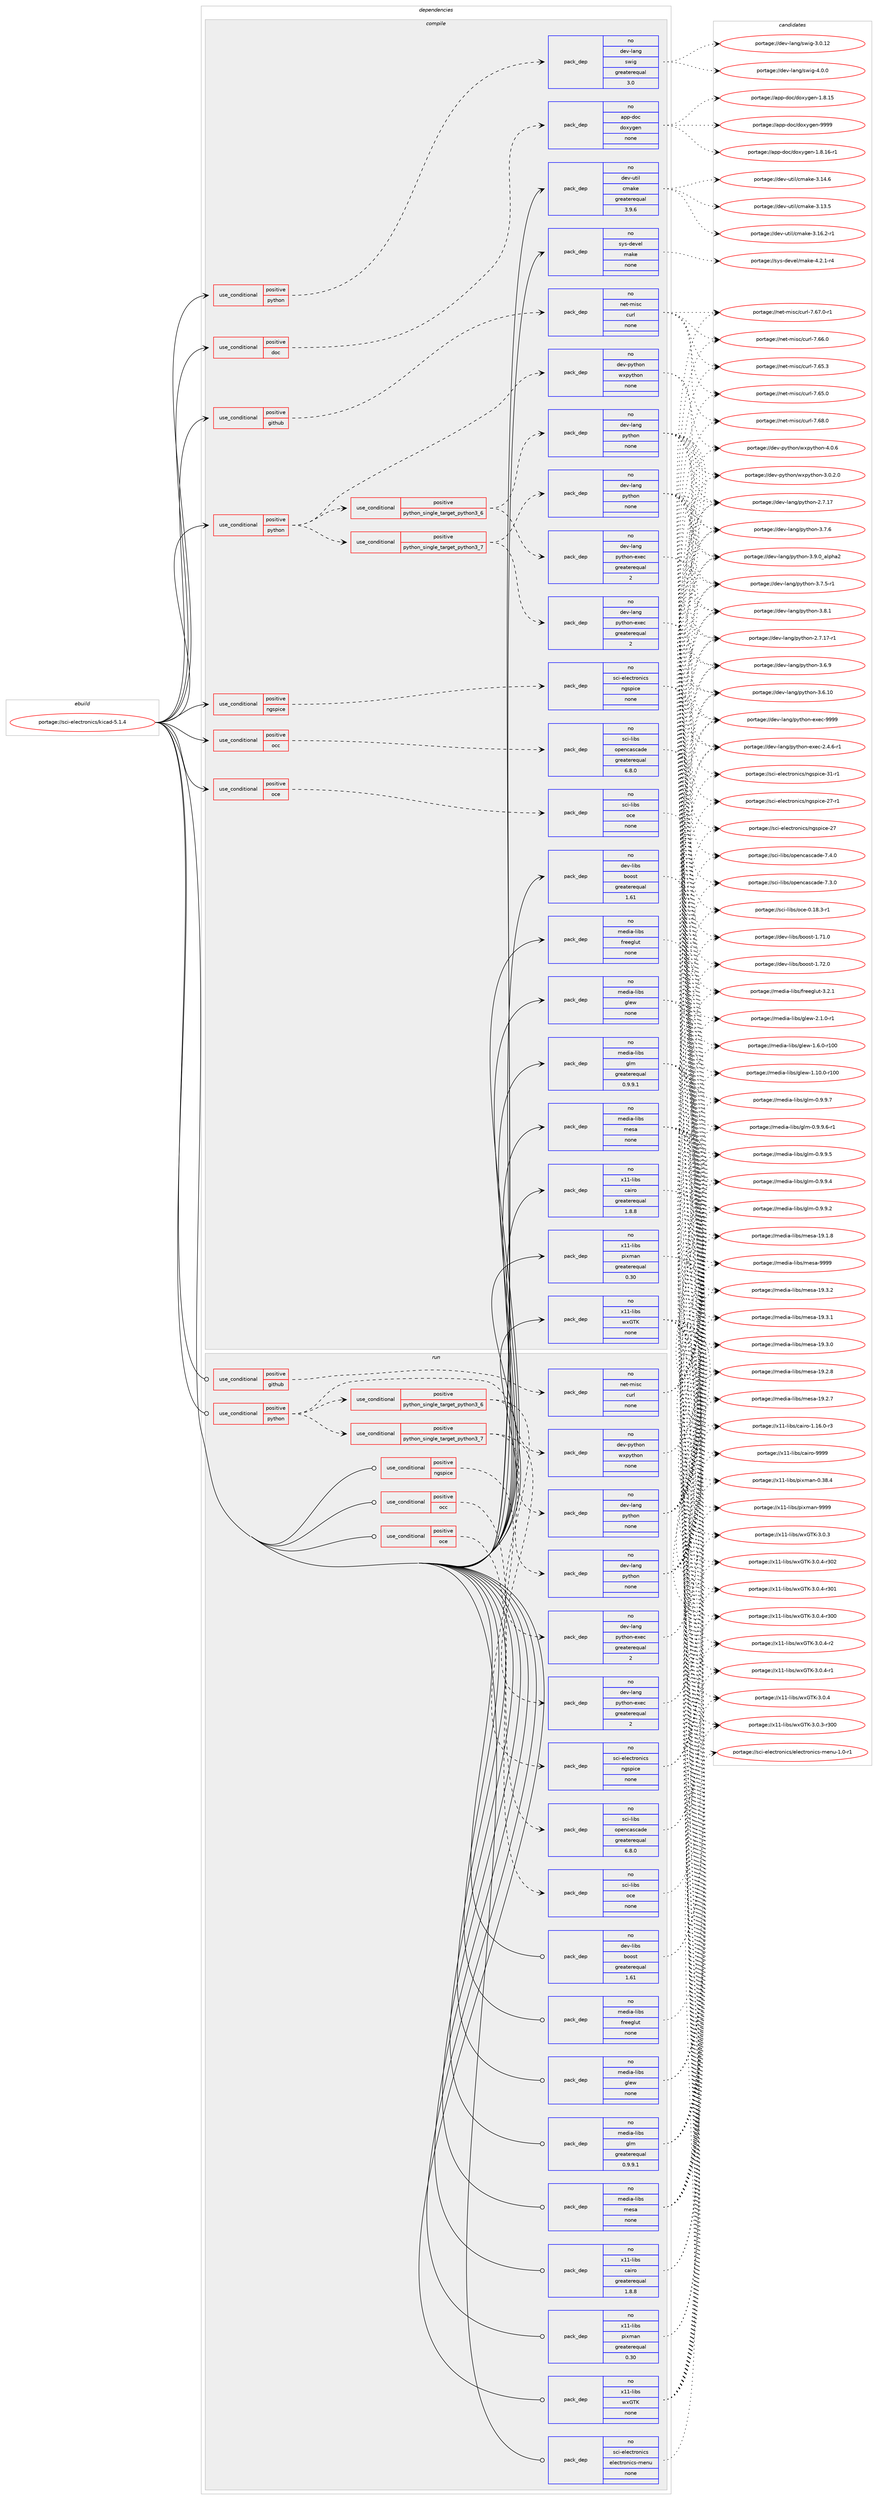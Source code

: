 digraph prolog {

# *************
# Graph options
# *************

newrank=true;
concentrate=true;
compound=true;
graph [rankdir=LR,fontname=Helvetica,fontsize=10,ranksep=1.5];#, ranksep=2.5, nodesep=0.2];
edge  [arrowhead=vee];
node  [fontname=Helvetica,fontsize=10];

# **********
# The ebuild
# **********

subgraph cluster_leftcol {
color=gray;
rank=same;
label=<<i>ebuild</i>>;
id [label="portage://sci-electronics/kicad-5.1.4", color=red, width=4, href="../sci-electronics/kicad-5.1.4.svg"];
}

# ****************
# The dependencies
# ****************

subgraph cluster_midcol {
color=gray;
label=<<i>dependencies</i>>;
subgraph cluster_compile {
fillcolor="#eeeeee";
style=filled;
label=<<i>compile</i>>;
subgraph cond20615 {
dependency106425 [label=<<TABLE BORDER="0" CELLBORDER="1" CELLSPACING="0" CELLPADDING="4"><TR><TD ROWSPAN="3" CELLPADDING="10">use_conditional</TD></TR><TR><TD>positive</TD></TR><TR><TD>doc</TD></TR></TABLE>>, shape=none, color=red];
subgraph pack84005 {
dependency106426 [label=<<TABLE BORDER="0" CELLBORDER="1" CELLSPACING="0" CELLPADDING="4" WIDTH="220"><TR><TD ROWSPAN="6" CELLPADDING="30">pack_dep</TD></TR><TR><TD WIDTH="110">no</TD></TR><TR><TD>app-doc</TD></TR><TR><TD>doxygen</TD></TR><TR><TD>none</TD></TR><TR><TD></TD></TR></TABLE>>, shape=none, color=blue];
}
dependency106425:e -> dependency106426:w [weight=20,style="dashed",arrowhead="vee"];
}
id:e -> dependency106425:w [weight=20,style="solid",arrowhead="vee"];
subgraph cond20616 {
dependency106427 [label=<<TABLE BORDER="0" CELLBORDER="1" CELLSPACING="0" CELLPADDING="4"><TR><TD ROWSPAN="3" CELLPADDING="10">use_conditional</TD></TR><TR><TD>positive</TD></TR><TR><TD>github</TD></TR></TABLE>>, shape=none, color=red];
subgraph pack84006 {
dependency106428 [label=<<TABLE BORDER="0" CELLBORDER="1" CELLSPACING="0" CELLPADDING="4" WIDTH="220"><TR><TD ROWSPAN="6" CELLPADDING="30">pack_dep</TD></TR><TR><TD WIDTH="110">no</TD></TR><TR><TD>net-misc</TD></TR><TR><TD>curl</TD></TR><TR><TD>none</TD></TR><TR><TD></TD></TR></TABLE>>, shape=none, color=blue];
}
dependency106427:e -> dependency106428:w [weight=20,style="dashed",arrowhead="vee"];
}
id:e -> dependency106427:w [weight=20,style="solid",arrowhead="vee"];
subgraph cond20617 {
dependency106429 [label=<<TABLE BORDER="0" CELLBORDER="1" CELLSPACING="0" CELLPADDING="4"><TR><TD ROWSPAN="3" CELLPADDING="10">use_conditional</TD></TR><TR><TD>positive</TD></TR><TR><TD>ngspice</TD></TR></TABLE>>, shape=none, color=red];
subgraph pack84007 {
dependency106430 [label=<<TABLE BORDER="0" CELLBORDER="1" CELLSPACING="0" CELLPADDING="4" WIDTH="220"><TR><TD ROWSPAN="6" CELLPADDING="30">pack_dep</TD></TR><TR><TD WIDTH="110">no</TD></TR><TR><TD>sci-electronics</TD></TR><TR><TD>ngspice</TD></TR><TR><TD>none</TD></TR><TR><TD></TD></TR></TABLE>>, shape=none, color=blue];
}
dependency106429:e -> dependency106430:w [weight=20,style="dashed",arrowhead="vee"];
}
id:e -> dependency106429:w [weight=20,style="solid",arrowhead="vee"];
subgraph cond20618 {
dependency106431 [label=<<TABLE BORDER="0" CELLBORDER="1" CELLSPACING="0" CELLPADDING="4"><TR><TD ROWSPAN="3" CELLPADDING="10">use_conditional</TD></TR><TR><TD>positive</TD></TR><TR><TD>occ</TD></TR></TABLE>>, shape=none, color=red];
subgraph pack84008 {
dependency106432 [label=<<TABLE BORDER="0" CELLBORDER="1" CELLSPACING="0" CELLPADDING="4" WIDTH="220"><TR><TD ROWSPAN="6" CELLPADDING="30">pack_dep</TD></TR><TR><TD WIDTH="110">no</TD></TR><TR><TD>sci-libs</TD></TR><TR><TD>opencascade</TD></TR><TR><TD>greaterequal</TD></TR><TR><TD>6.8.0</TD></TR></TABLE>>, shape=none, color=blue];
}
dependency106431:e -> dependency106432:w [weight=20,style="dashed",arrowhead="vee"];
}
id:e -> dependency106431:w [weight=20,style="solid",arrowhead="vee"];
subgraph cond20619 {
dependency106433 [label=<<TABLE BORDER="0" CELLBORDER="1" CELLSPACING="0" CELLPADDING="4"><TR><TD ROWSPAN="3" CELLPADDING="10">use_conditional</TD></TR><TR><TD>positive</TD></TR><TR><TD>oce</TD></TR></TABLE>>, shape=none, color=red];
subgraph pack84009 {
dependency106434 [label=<<TABLE BORDER="0" CELLBORDER="1" CELLSPACING="0" CELLPADDING="4" WIDTH="220"><TR><TD ROWSPAN="6" CELLPADDING="30">pack_dep</TD></TR><TR><TD WIDTH="110">no</TD></TR><TR><TD>sci-libs</TD></TR><TR><TD>oce</TD></TR><TR><TD>none</TD></TR><TR><TD></TD></TR></TABLE>>, shape=none, color=blue];
}
dependency106433:e -> dependency106434:w [weight=20,style="dashed",arrowhead="vee"];
}
id:e -> dependency106433:w [weight=20,style="solid",arrowhead="vee"];
subgraph cond20620 {
dependency106435 [label=<<TABLE BORDER="0" CELLBORDER="1" CELLSPACING="0" CELLPADDING="4"><TR><TD ROWSPAN="3" CELLPADDING="10">use_conditional</TD></TR><TR><TD>positive</TD></TR><TR><TD>python</TD></TR></TABLE>>, shape=none, color=red];
subgraph pack84010 {
dependency106436 [label=<<TABLE BORDER="0" CELLBORDER="1" CELLSPACING="0" CELLPADDING="4" WIDTH="220"><TR><TD ROWSPAN="6" CELLPADDING="30">pack_dep</TD></TR><TR><TD WIDTH="110">no</TD></TR><TR><TD>dev-lang</TD></TR><TR><TD>swig</TD></TR><TR><TD>greaterequal</TD></TR><TR><TD>3.0</TD></TR></TABLE>>, shape=none, color=blue];
}
dependency106435:e -> dependency106436:w [weight=20,style="dashed",arrowhead="vee"];
}
id:e -> dependency106435:w [weight=20,style="solid",arrowhead="vee"];
subgraph cond20621 {
dependency106437 [label=<<TABLE BORDER="0" CELLBORDER="1" CELLSPACING="0" CELLPADDING="4"><TR><TD ROWSPAN="3" CELLPADDING="10">use_conditional</TD></TR><TR><TD>positive</TD></TR><TR><TD>python</TD></TR></TABLE>>, shape=none, color=red];
subgraph pack84011 {
dependency106438 [label=<<TABLE BORDER="0" CELLBORDER="1" CELLSPACING="0" CELLPADDING="4" WIDTH="220"><TR><TD ROWSPAN="6" CELLPADDING="30">pack_dep</TD></TR><TR><TD WIDTH="110">no</TD></TR><TR><TD>dev-python</TD></TR><TR><TD>wxpython</TD></TR><TR><TD>none</TD></TR><TR><TD></TD></TR></TABLE>>, shape=none, color=blue];
}
dependency106437:e -> dependency106438:w [weight=20,style="dashed",arrowhead="vee"];
subgraph cond20622 {
dependency106439 [label=<<TABLE BORDER="0" CELLBORDER="1" CELLSPACING="0" CELLPADDING="4"><TR><TD ROWSPAN="3" CELLPADDING="10">use_conditional</TD></TR><TR><TD>positive</TD></TR><TR><TD>python_single_target_python3_6</TD></TR></TABLE>>, shape=none, color=red];
subgraph pack84012 {
dependency106440 [label=<<TABLE BORDER="0" CELLBORDER="1" CELLSPACING="0" CELLPADDING="4" WIDTH="220"><TR><TD ROWSPAN="6" CELLPADDING="30">pack_dep</TD></TR><TR><TD WIDTH="110">no</TD></TR><TR><TD>dev-lang</TD></TR><TR><TD>python</TD></TR><TR><TD>none</TD></TR><TR><TD></TD></TR></TABLE>>, shape=none, color=blue];
}
dependency106439:e -> dependency106440:w [weight=20,style="dashed",arrowhead="vee"];
subgraph pack84013 {
dependency106441 [label=<<TABLE BORDER="0" CELLBORDER="1" CELLSPACING="0" CELLPADDING="4" WIDTH="220"><TR><TD ROWSPAN="6" CELLPADDING="30">pack_dep</TD></TR><TR><TD WIDTH="110">no</TD></TR><TR><TD>dev-lang</TD></TR><TR><TD>python-exec</TD></TR><TR><TD>greaterequal</TD></TR><TR><TD>2</TD></TR></TABLE>>, shape=none, color=blue];
}
dependency106439:e -> dependency106441:w [weight=20,style="dashed",arrowhead="vee"];
}
dependency106437:e -> dependency106439:w [weight=20,style="dashed",arrowhead="vee"];
subgraph cond20623 {
dependency106442 [label=<<TABLE BORDER="0" CELLBORDER="1" CELLSPACING="0" CELLPADDING="4"><TR><TD ROWSPAN="3" CELLPADDING="10">use_conditional</TD></TR><TR><TD>positive</TD></TR><TR><TD>python_single_target_python3_7</TD></TR></TABLE>>, shape=none, color=red];
subgraph pack84014 {
dependency106443 [label=<<TABLE BORDER="0" CELLBORDER="1" CELLSPACING="0" CELLPADDING="4" WIDTH="220"><TR><TD ROWSPAN="6" CELLPADDING="30">pack_dep</TD></TR><TR><TD WIDTH="110">no</TD></TR><TR><TD>dev-lang</TD></TR><TR><TD>python</TD></TR><TR><TD>none</TD></TR><TR><TD></TD></TR></TABLE>>, shape=none, color=blue];
}
dependency106442:e -> dependency106443:w [weight=20,style="dashed",arrowhead="vee"];
subgraph pack84015 {
dependency106444 [label=<<TABLE BORDER="0" CELLBORDER="1" CELLSPACING="0" CELLPADDING="4" WIDTH="220"><TR><TD ROWSPAN="6" CELLPADDING="30">pack_dep</TD></TR><TR><TD WIDTH="110">no</TD></TR><TR><TD>dev-lang</TD></TR><TR><TD>python-exec</TD></TR><TR><TD>greaterequal</TD></TR><TR><TD>2</TD></TR></TABLE>>, shape=none, color=blue];
}
dependency106442:e -> dependency106444:w [weight=20,style="dashed",arrowhead="vee"];
}
dependency106437:e -> dependency106442:w [weight=20,style="dashed",arrowhead="vee"];
}
id:e -> dependency106437:w [weight=20,style="solid",arrowhead="vee"];
subgraph pack84016 {
dependency106445 [label=<<TABLE BORDER="0" CELLBORDER="1" CELLSPACING="0" CELLPADDING="4" WIDTH="220"><TR><TD ROWSPAN="6" CELLPADDING="30">pack_dep</TD></TR><TR><TD WIDTH="110">no</TD></TR><TR><TD>dev-libs</TD></TR><TR><TD>boost</TD></TR><TR><TD>greaterequal</TD></TR><TR><TD>1.61</TD></TR></TABLE>>, shape=none, color=blue];
}
id:e -> dependency106445:w [weight=20,style="solid",arrowhead="vee"];
subgraph pack84017 {
dependency106446 [label=<<TABLE BORDER="0" CELLBORDER="1" CELLSPACING="0" CELLPADDING="4" WIDTH="220"><TR><TD ROWSPAN="6" CELLPADDING="30">pack_dep</TD></TR><TR><TD WIDTH="110">no</TD></TR><TR><TD>dev-util</TD></TR><TR><TD>cmake</TD></TR><TR><TD>greaterequal</TD></TR><TR><TD>3.9.6</TD></TR></TABLE>>, shape=none, color=blue];
}
id:e -> dependency106446:w [weight=20,style="solid",arrowhead="vee"];
subgraph pack84018 {
dependency106447 [label=<<TABLE BORDER="0" CELLBORDER="1" CELLSPACING="0" CELLPADDING="4" WIDTH="220"><TR><TD ROWSPAN="6" CELLPADDING="30">pack_dep</TD></TR><TR><TD WIDTH="110">no</TD></TR><TR><TD>media-libs</TD></TR><TR><TD>freeglut</TD></TR><TR><TD>none</TD></TR><TR><TD></TD></TR></TABLE>>, shape=none, color=blue];
}
id:e -> dependency106447:w [weight=20,style="solid",arrowhead="vee"];
subgraph pack84019 {
dependency106448 [label=<<TABLE BORDER="0" CELLBORDER="1" CELLSPACING="0" CELLPADDING="4" WIDTH="220"><TR><TD ROWSPAN="6" CELLPADDING="30">pack_dep</TD></TR><TR><TD WIDTH="110">no</TD></TR><TR><TD>media-libs</TD></TR><TR><TD>glew</TD></TR><TR><TD>none</TD></TR><TR><TD></TD></TR></TABLE>>, shape=none, color=blue];
}
id:e -> dependency106448:w [weight=20,style="solid",arrowhead="vee"];
subgraph pack84020 {
dependency106449 [label=<<TABLE BORDER="0" CELLBORDER="1" CELLSPACING="0" CELLPADDING="4" WIDTH="220"><TR><TD ROWSPAN="6" CELLPADDING="30">pack_dep</TD></TR><TR><TD WIDTH="110">no</TD></TR><TR><TD>media-libs</TD></TR><TR><TD>glm</TD></TR><TR><TD>greaterequal</TD></TR><TR><TD>0.9.9.1</TD></TR></TABLE>>, shape=none, color=blue];
}
id:e -> dependency106449:w [weight=20,style="solid",arrowhead="vee"];
subgraph pack84021 {
dependency106450 [label=<<TABLE BORDER="0" CELLBORDER="1" CELLSPACING="0" CELLPADDING="4" WIDTH="220"><TR><TD ROWSPAN="6" CELLPADDING="30">pack_dep</TD></TR><TR><TD WIDTH="110">no</TD></TR><TR><TD>media-libs</TD></TR><TR><TD>mesa</TD></TR><TR><TD>none</TD></TR><TR><TD></TD></TR></TABLE>>, shape=none, color=blue];
}
id:e -> dependency106450:w [weight=20,style="solid",arrowhead="vee"];
subgraph pack84022 {
dependency106451 [label=<<TABLE BORDER="0" CELLBORDER="1" CELLSPACING="0" CELLPADDING="4" WIDTH="220"><TR><TD ROWSPAN="6" CELLPADDING="30">pack_dep</TD></TR><TR><TD WIDTH="110">no</TD></TR><TR><TD>sys-devel</TD></TR><TR><TD>make</TD></TR><TR><TD>none</TD></TR><TR><TD></TD></TR></TABLE>>, shape=none, color=blue];
}
id:e -> dependency106451:w [weight=20,style="solid",arrowhead="vee"];
subgraph pack84023 {
dependency106452 [label=<<TABLE BORDER="0" CELLBORDER="1" CELLSPACING="0" CELLPADDING="4" WIDTH="220"><TR><TD ROWSPAN="6" CELLPADDING="30">pack_dep</TD></TR><TR><TD WIDTH="110">no</TD></TR><TR><TD>x11-libs</TD></TR><TR><TD>cairo</TD></TR><TR><TD>greaterequal</TD></TR><TR><TD>1.8.8</TD></TR></TABLE>>, shape=none, color=blue];
}
id:e -> dependency106452:w [weight=20,style="solid",arrowhead="vee"];
subgraph pack84024 {
dependency106453 [label=<<TABLE BORDER="0" CELLBORDER="1" CELLSPACING="0" CELLPADDING="4" WIDTH="220"><TR><TD ROWSPAN="6" CELLPADDING="30">pack_dep</TD></TR><TR><TD WIDTH="110">no</TD></TR><TR><TD>x11-libs</TD></TR><TR><TD>pixman</TD></TR><TR><TD>greaterequal</TD></TR><TR><TD>0.30</TD></TR></TABLE>>, shape=none, color=blue];
}
id:e -> dependency106453:w [weight=20,style="solid",arrowhead="vee"];
subgraph pack84025 {
dependency106454 [label=<<TABLE BORDER="0" CELLBORDER="1" CELLSPACING="0" CELLPADDING="4" WIDTH="220"><TR><TD ROWSPAN="6" CELLPADDING="30">pack_dep</TD></TR><TR><TD WIDTH="110">no</TD></TR><TR><TD>x11-libs</TD></TR><TR><TD>wxGTK</TD></TR><TR><TD>none</TD></TR><TR><TD></TD></TR></TABLE>>, shape=none, color=blue];
}
id:e -> dependency106454:w [weight=20,style="solid",arrowhead="vee"];
}
subgraph cluster_compileandrun {
fillcolor="#eeeeee";
style=filled;
label=<<i>compile and run</i>>;
}
subgraph cluster_run {
fillcolor="#eeeeee";
style=filled;
label=<<i>run</i>>;
subgraph cond20624 {
dependency106455 [label=<<TABLE BORDER="0" CELLBORDER="1" CELLSPACING="0" CELLPADDING="4"><TR><TD ROWSPAN="3" CELLPADDING="10">use_conditional</TD></TR><TR><TD>positive</TD></TR><TR><TD>github</TD></TR></TABLE>>, shape=none, color=red];
subgraph pack84026 {
dependency106456 [label=<<TABLE BORDER="0" CELLBORDER="1" CELLSPACING="0" CELLPADDING="4" WIDTH="220"><TR><TD ROWSPAN="6" CELLPADDING="30">pack_dep</TD></TR><TR><TD WIDTH="110">no</TD></TR><TR><TD>net-misc</TD></TR><TR><TD>curl</TD></TR><TR><TD>none</TD></TR><TR><TD></TD></TR></TABLE>>, shape=none, color=blue];
}
dependency106455:e -> dependency106456:w [weight=20,style="dashed",arrowhead="vee"];
}
id:e -> dependency106455:w [weight=20,style="solid",arrowhead="odot"];
subgraph cond20625 {
dependency106457 [label=<<TABLE BORDER="0" CELLBORDER="1" CELLSPACING="0" CELLPADDING="4"><TR><TD ROWSPAN="3" CELLPADDING="10">use_conditional</TD></TR><TR><TD>positive</TD></TR><TR><TD>ngspice</TD></TR></TABLE>>, shape=none, color=red];
subgraph pack84027 {
dependency106458 [label=<<TABLE BORDER="0" CELLBORDER="1" CELLSPACING="0" CELLPADDING="4" WIDTH="220"><TR><TD ROWSPAN="6" CELLPADDING="30">pack_dep</TD></TR><TR><TD WIDTH="110">no</TD></TR><TR><TD>sci-electronics</TD></TR><TR><TD>ngspice</TD></TR><TR><TD>none</TD></TR><TR><TD></TD></TR></TABLE>>, shape=none, color=blue];
}
dependency106457:e -> dependency106458:w [weight=20,style="dashed",arrowhead="vee"];
}
id:e -> dependency106457:w [weight=20,style="solid",arrowhead="odot"];
subgraph cond20626 {
dependency106459 [label=<<TABLE BORDER="0" CELLBORDER="1" CELLSPACING="0" CELLPADDING="4"><TR><TD ROWSPAN="3" CELLPADDING="10">use_conditional</TD></TR><TR><TD>positive</TD></TR><TR><TD>occ</TD></TR></TABLE>>, shape=none, color=red];
subgraph pack84028 {
dependency106460 [label=<<TABLE BORDER="0" CELLBORDER="1" CELLSPACING="0" CELLPADDING="4" WIDTH="220"><TR><TD ROWSPAN="6" CELLPADDING="30">pack_dep</TD></TR><TR><TD WIDTH="110">no</TD></TR><TR><TD>sci-libs</TD></TR><TR><TD>opencascade</TD></TR><TR><TD>greaterequal</TD></TR><TR><TD>6.8.0</TD></TR></TABLE>>, shape=none, color=blue];
}
dependency106459:e -> dependency106460:w [weight=20,style="dashed",arrowhead="vee"];
}
id:e -> dependency106459:w [weight=20,style="solid",arrowhead="odot"];
subgraph cond20627 {
dependency106461 [label=<<TABLE BORDER="0" CELLBORDER="1" CELLSPACING="0" CELLPADDING="4"><TR><TD ROWSPAN="3" CELLPADDING="10">use_conditional</TD></TR><TR><TD>positive</TD></TR><TR><TD>oce</TD></TR></TABLE>>, shape=none, color=red];
subgraph pack84029 {
dependency106462 [label=<<TABLE BORDER="0" CELLBORDER="1" CELLSPACING="0" CELLPADDING="4" WIDTH="220"><TR><TD ROWSPAN="6" CELLPADDING="30">pack_dep</TD></TR><TR><TD WIDTH="110">no</TD></TR><TR><TD>sci-libs</TD></TR><TR><TD>oce</TD></TR><TR><TD>none</TD></TR><TR><TD></TD></TR></TABLE>>, shape=none, color=blue];
}
dependency106461:e -> dependency106462:w [weight=20,style="dashed",arrowhead="vee"];
}
id:e -> dependency106461:w [weight=20,style="solid",arrowhead="odot"];
subgraph cond20628 {
dependency106463 [label=<<TABLE BORDER="0" CELLBORDER="1" CELLSPACING="0" CELLPADDING="4"><TR><TD ROWSPAN="3" CELLPADDING="10">use_conditional</TD></TR><TR><TD>positive</TD></TR><TR><TD>python</TD></TR></TABLE>>, shape=none, color=red];
subgraph pack84030 {
dependency106464 [label=<<TABLE BORDER="0" CELLBORDER="1" CELLSPACING="0" CELLPADDING="4" WIDTH="220"><TR><TD ROWSPAN="6" CELLPADDING="30">pack_dep</TD></TR><TR><TD WIDTH="110">no</TD></TR><TR><TD>dev-python</TD></TR><TR><TD>wxpython</TD></TR><TR><TD>none</TD></TR><TR><TD></TD></TR></TABLE>>, shape=none, color=blue];
}
dependency106463:e -> dependency106464:w [weight=20,style="dashed",arrowhead="vee"];
subgraph cond20629 {
dependency106465 [label=<<TABLE BORDER="0" CELLBORDER="1" CELLSPACING="0" CELLPADDING="4"><TR><TD ROWSPAN="3" CELLPADDING="10">use_conditional</TD></TR><TR><TD>positive</TD></TR><TR><TD>python_single_target_python3_6</TD></TR></TABLE>>, shape=none, color=red];
subgraph pack84031 {
dependency106466 [label=<<TABLE BORDER="0" CELLBORDER="1" CELLSPACING="0" CELLPADDING="4" WIDTH="220"><TR><TD ROWSPAN="6" CELLPADDING="30">pack_dep</TD></TR><TR><TD WIDTH="110">no</TD></TR><TR><TD>dev-lang</TD></TR><TR><TD>python</TD></TR><TR><TD>none</TD></TR><TR><TD></TD></TR></TABLE>>, shape=none, color=blue];
}
dependency106465:e -> dependency106466:w [weight=20,style="dashed",arrowhead="vee"];
subgraph pack84032 {
dependency106467 [label=<<TABLE BORDER="0" CELLBORDER="1" CELLSPACING="0" CELLPADDING="4" WIDTH="220"><TR><TD ROWSPAN="6" CELLPADDING="30">pack_dep</TD></TR><TR><TD WIDTH="110">no</TD></TR><TR><TD>dev-lang</TD></TR><TR><TD>python-exec</TD></TR><TR><TD>greaterequal</TD></TR><TR><TD>2</TD></TR></TABLE>>, shape=none, color=blue];
}
dependency106465:e -> dependency106467:w [weight=20,style="dashed",arrowhead="vee"];
}
dependency106463:e -> dependency106465:w [weight=20,style="dashed",arrowhead="vee"];
subgraph cond20630 {
dependency106468 [label=<<TABLE BORDER="0" CELLBORDER="1" CELLSPACING="0" CELLPADDING="4"><TR><TD ROWSPAN="3" CELLPADDING="10">use_conditional</TD></TR><TR><TD>positive</TD></TR><TR><TD>python_single_target_python3_7</TD></TR></TABLE>>, shape=none, color=red];
subgraph pack84033 {
dependency106469 [label=<<TABLE BORDER="0" CELLBORDER="1" CELLSPACING="0" CELLPADDING="4" WIDTH="220"><TR><TD ROWSPAN="6" CELLPADDING="30">pack_dep</TD></TR><TR><TD WIDTH="110">no</TD></TR><TR><TD>dev-lang</TD></TR><TR><TD>python</TD></TR><TR><TD>none</TD></TR><TR><TD></TD></TR></TABLE>>, shape=none, color=blue];
}
dependency106468:e -> dependency106469:w [weight=20,style="dashed",arrowhead="vee"];
subgraph pack84034 {
dependency106470 [label=<<TABLE BORDER="0" CELLBORDER="1" CELLSPACING="0" CELLPADDING="4" WIDTH="220"><TR><TD ROWSPAN="6" CELLPADDING="30">pack_dep</TD></TR><TR><TD WIDTH="110">no</TD></TR><TR><TD>dev-lang</TD></TR><TR><TD>python-exec</TD></TR><TR><TD>greaterequal</TD></TR><TR><TD>2</TD></TR></TABLE>>, shape=none, color=blue];
}
dependency106468:e -> dependency106470:w [weight=20,style="dashed",arrowhead="vee"];
}
dependency106463:e -> dependency106468:w [weight=20,style="dashed",arrowhead="vee"];
}
id:e -> dependency106463:w [weight=20,style="solid",arrowhead="odot"];
subgraph pack84035 {
dependency106471 [label=<<TABLE BORDER="0" CELLBORDER="1" CELLSPACING="0" CELLPADDING="4" WIDTH="220"><TR><TD ROWSPAN="6" CELLPADDING="30">pack_dep</TD></TR><TR><TD WIDTH="110">no</TD></TR><TR><TD>dev-libs</TD></TR><TR><TD>boost</TD></TR><TR><TD>greaterequal</TD></TR><TR><TD>1.61</TD></TR></TABLE>>, shape=none, color=blue];
}
id:e -> dependency106471:w [weight=20,style="solid",arrowhead="odot"];
subgraph pack84036 {
dependency106472 [label=<<TABLE BORDER="0" CELLBORDER="1" CELLSPACING="0" CELLPADDING="4" WIDTH="220"><TR><TD ROWSPAN="6" CELLPADDING="30">pack_dep</TD></TR><TR><TD WIDTH="110">no</TD></TR><TR><TD>media-libs</TD></TR><TR><TD>freeglut</TD></TR><TR><TD>none</TD></TR><TR><TD></TD></TR></TABLE>>, shape=none, color=blue];
}
id:e -> dependency106472:w [weight=20,style="solid",arrowhead="odot"];
subgraph pack84037 {
dependency106473 [label=<<TABLE BORDER="0" CELLBORDER="1" CELLSPACING="0" CELLPADDING="4" WIDTH="220"><TR><TD ROWSPAN="6" CELLPADDING="30">pack_dep</TD></TR><TR><TD WIDTH="110">no</TD></TR><TR><TD>media-libs</TD></TR><TR><TD>glew</TD></TR><TR><TD>none</TD></TR><TR><TD></TD></TR></TABLE>>, shape=none, color=blue];
}
id:e -> dependency106473:w [weight=20,style="solid",arrowhead="odot"];
subgraph pack84038 {
dependency106474 [label=<<TABLE BORDER="0" CELLBORDER="1" CELLSPACING="0" CELLPADDING="4" WIDTH="220"><TR><TD ROWSPAN="6" CELLPADDING="30">pack_dep</TD></TR><TR><TD WIDTH="110">no</TD></TR><TR><TD>media-libs</TD></TR><TR><TD>glm</TD></TR><TR><TD>greaterequal</TD></TR><TR><TD>0.9.9.1</TD></TR></TABLE>>, shape=none, color=blue];
}
id:e -> dependency106474:w [weight=20,style="solid",arrowhead="odot"];
subgraph pack84039 {
dependency106475 [label=<<TABLE BORDER="0" CELLBORDER="1" CELLSPACING="0" CELLPADDING="4" WIDTH="220"><TR><TD ROWSPAN="6" CELLPADDING="30">pack_dep</TD></TR><TR><TD WIDTH="110">no</TD></TR><TR><TD>media-libs</TD></TR><TR><TD>mesa</TD></TR><TR><TD>none</TD></TR><TR><TD></TD></TR></TABLE>>, shape=none, color=blue];
}
id:e -> dependency106475:w [weight=20,style="solid",arrowhead="odot"];
subgraph pack84040 {
dependency106476 [label=<<TABLE BORDER="0" CELLBORDER="1" CELLSPACING="0" CELLPADDING="4" WIDTH="220"><TR><TD ROWSPAN="6" CELLPADDING="30">pack_dep</TD></TR><TR><TD WIDTH="110">no</TD></TR><TR><TD>sci-electronics</TD></TR><TR><TD>electronics-menu</TD></TR><TR><TD>none</TD></TR><TR><TD></TD></TR></TABLE>>, shape=none, color=blue];
}
id:e -> dependency106476:w [weight=20,style="solid",arrowhead="odot"];
subgraph pack84041 {
dependency106477 [label=<<TABLE BORDER="0" CELLBORDER="1" CELLSPACING="0" CELLPADDING="4" WIDTH="220"><TR><TD ROWSPAN="6" CELLPADDING="30">pack_dep</TD></TR><TR><TD WIDTH="110">no</TD></TR><TR><TD>x11-libs</TD></TR><TR><TD>cairo</TD></TR><TR><TD>greaterequal</TD></TR><TR><TD>1.8.8</TD></TR></TABLE>>, shape=none, color=blue];
}
id:e -> dependency106477:w [weight=20,style="solid",arrowhead="odot"];
subgraph pack84042 {
dependency106478 [label=<<TABLE BORDER="0" CELLBORDER="1" CELLSPACING="0" CELLPADDING="4" WIDTH="220"><TR><TD ROWSPAN="6" CELLPADDING="30">pack_dep</TD></TR><TR><TD WIDTH="110">no</TD></TR><TR><TD>x11-libs</TD></TR><TR><TD>pixman</TD></TR><TR><TD>greaterequal</TD></TR><TR><TD>0.30</TD></TR></TABLE>>, shape=none, color=blue];
}
id:e -> dependency106478:w [weight=20,style="solid",arrowhead="odot"];
subgraph pack84043 {
dependency106479 [label=<<TABLE BORDER="0" CELLBORDER="1" CELLSPACING="0" CELLPADDING="4" WIDTH="220"><TR><TD ROWSPAN="6" CELLPADDING="30">pack_dep</TD></TR><TR><TD WIDTH="110">no</TD></TR><TR><TD>x11-libs</TD></TR><TR><TD>wxGTK</TD></TR><TR><TD>none</TD></TR><TR><TD></TD></TR></TABLE>>, shape=none, color=blue];
}
id:e -> dependency106479:w [weight=20,style="solid",arrowhead="odot"];
}
}

# **************
# The candidates
# **************

subgraph cluster_choices {
rank=same;
color=gray;
label=<<i>candidates</i>>;

subgraph choice84005 {
color=black;
nodesep=1;
choice971121124510011199471001111201211031011104557575757 [label="portage://app-doc/doxygen-9999", color=red, width=4,href="../app-doc/doxygen-9999.svg"];
choice97112112451001119947100111120121103101110454946564649544511449 [label="portage://app-doc/doxygen-1.8.16-r1", color=red, width=4,href="../app-doc/doxygen-1.8.16-r1.svg"];
choice9711211245100111994710011112012110310111045494656464953 [label="portage://app-doc/doxygen-1.8.15", color=red, width=4,href="../app-doc/doxygen-1.8.15.svg"];
dependency106426:e -> choice971121124510011199471001111201211031011104557575757:w [style=dotted,weight="100"];
dependency106426:e -> choice97112112451001119947100111120121103101110454946564649544511449:w [style=dotted,weight="100"];
dependency106426:e -> choice9711211245100111994710011112012110310111045494656464953:w [style=dotted,weight="100"];
}
subgraph choice84006 {
color=black;
nodesep=1;
choice1101011164510910511599479911711410845554654564648 [label="portage://net-misc/curl-7.68.0", color=red, width=4,href="../net-misc/curl-7.68.0.svg"];
choice11010111645109105115994799117114108455546545546484511449 [label="portage://net-misc/curl-7.67.0-r1", color=red, width=4,href="../net-misc/curl-7.67.0-r1.svg"];
choice1101011164510910511599479911711410845554654544648 [label="portage://net-misc/curl-7.66.0", color=red, width=4,href="../net-misc/curl-7.66.0.svg"];
choice1101011164510910511599479911711410845554654534651 [label="portage://net-misc/curl-7.65.3", color=red, width=4,href="../net-misc/curl-7.65.3.svg"];
choice1101011164510910511599479911711410845554654534648 [label="portage://net-misc/curl-7.65.0", color=red, width=4,href="../net-misc/curl-7.65.0.svg"];
dependency106428:e -> choice1101011164510910511599479911711410845554654564648:w [style=dotted,weight="100"];
dependency106428:e -> choice11010111645109105115994799117114108455546545546484511449:w [style=dotted,weight="100"];
dependency106428:e -> choice1101011164510910511599479911711410845554654544648:w [style=dotted,weight="100"];
dependency106428:e -> choice1101011164510910511599479911711410845554654534651:w [style=dotted,weight="100"];
dependency106428:e -> choice1101011164510910511599479911711410845554654534648:w [style=dotted,weight="100"];
}
subgraph choice84007 {
color=black;
nodesep=1;
choice1159910545101108101991161141111101059911547110103115112105991014551494511449 [label="portage://sci-electronics/ngspice-31-r1", color=red, width=4,href="../sci-electronics/ngspice-31-r1.svg"];
choice1159910545101108101991161141111101059911547110103115112105991014550554511449 [label="portage://sci-electronics/ngspice-27-r1", color=red, width=4,href="../sci-electronics/ngspice-27-r1.svg"];
choice115991054510110810199116114111110105991154711010311511210599101455055 [label="portage://sci-electronics/ngspice-27", color=red, width=4,href="../sci-electronics/ngspice-27.svg"];
dependency106430:e -> choice1159910545101108101991161141111101059911547110103115112105991014551494511449:w [style=dotted,weight="100"];
dependency106430:e -> choice1159910545101108101991161141111101059911547110103115112105991014550554511449:w [style=dotted,weight="100"];
dependency106430:e -> choice115991054510110810199116114111110105991154711010311511210599101455055:w [style=dotted,weight="100"];
}
subgraph choice84008 {
color=black;
nodesep=1;
choice1159910545108105981154711111210111099971159997100101455546524648 [label="portage://sci-libs/opencascade-7.4.0", color=red, width=4,href="../sci-libs/opencascade-7.4.0.svg"];
choice1159910545108105981154711111210111099971159997100101455546514648 [label="portage://sci-libs/opencascade-7.3.0", color=red, width=4,href="../sci-libs/opencascade-7.3.0.svg"];
dependency106432:e -> choice1159910545108105981154711111210111099971159997100101455546524648:w [style=dotted,weight="100"];
dependency106432:e -> choice1159910545108105981154711111210111099971159997100101455546514648:w [style=dotted,weight="100"];
}
subgraph choice84009 {
color=black;
nodesep=1;
choice1159910545108105981154711199101454846495646514511449 [label="portage://sci-libs/oce-0.18.3-r1", color=red, width=4,href="../sci-libs/oce-0.18.3-r1.svg"];
dependency106434:e -> choice1159910545108105981154711199101454846495646514511449:w [style=dotted,weight="100"];
}
subgraph choice84010 {
color=black;
nodesep=1;
choice100101118451089711010347115119105103455246484648 [label="portage://dev-lang/swig-4.0.0", color=red, width=4,href="../dev-lang/swig-4.0.0.svg"];
choice10010111845108971101034711511910510345514648464950 [label="portage://dev-lang/swig-3.0.12", color=red, width=4,href="../dev-lang/swig-3.0.12.svg"];
dependency106436:e -> choice100101118451089711010347115119105103455246484648:w [style=dotted,weight="100"];
dependency106436:e -> choice10010111845108971101034711511910510345514648464950:w [style=dotted,weight="100"];
}
subgraph choice84011 {
color=black;
nodesep=1;
choice1001011184511212111610411111047119120112121116104111110455246484654 [label="portage://dev-python/wxpython-4.0.6", color=red, width=4,href="../dev-python/wxpython-4.0.6.svg"];
choice10010111845112121116104111110471191201121211161041111104551464846504648 [label="portage://dev-python/wxpython-3.0.2.0", color=red, width=4,href="../dev-python/wxpython-3.0.2.0.svg"];
dependency106438:e -> choice1001011184511212111610411111047119120112121116104111110455246484654:w [style=dotted,weight="100"];
dependency106438:e -> choice10010111845112121116104111110471191201121211161041111104551464846504648:w [style=dotted,weight="100"];
}
subgraph choice84012 {
color=black;
nodesep=1;
choice10010111845108971101034711212111610411111045514657464895971081121049750 [label="portage://dev-lang/python-3.9.0_alpha2", color=red, width=4,href="../dev-lang/python-3.9.0_alpha2.svg"];
choice100101118451089711010347112121116104111110455146564649 [label="portage://dev-lang/python-3.8.1", color=red, width=4,href="../dev-lang/python-3.8.1.svg"];
choice100101118451089711010347112121116104111110455146554654 [label="portage://dev-lang/python-3.7.6", color=red, width=4,href="../dev-lang/python-3.7.6.svg"];
choice1001011184510897110103471121211161041111104551465546534511449 [label="portage://dev-lang/python-3.7.5-r1", color=red, width=4,href="../dev-lang/python-3.7.5-r1.svg"];
choice100101118451089711010347112121116104111110455146544657 [label="portage://dev-lang/python-3.6.9", color=red, width=4,href="../dev-lang/python-3.6.9.svg"];
choice10010111845108971101034711212111610411111045514654464948 [label="portage://dev-lang/python-3.6.10", color=red, width=4,href="../dev-lang/python-3.6.10.svg"];
choice100101118451089711010347112121116104111110455046554649554511449 [label="portage://dev-lang/python-2.7.17-r1", color=red, width=4,href="../dev-lang/python-2.7.17-r1.svg"];
choice10010111845108971101034711212111610411111045504655464955 [label="portage://dev-lang/python-2.7.17", color=red, width=4,href="../dev-lang/python-2.7.17.svg"];
dependency106440:e -> choice10010111845108971101034711212111610411111045514657464895971081121049750:w [style=dotted,weight="100"];
dependency106440:e -> choice100101118451089711010347112121116104111110455146564649:w [style=dotted,weight="100"];
dependency106440:e -> choice100101118451089711010347112121116104111110455146554654:w [style=dotted,weight="100"];
dependency106440:e -> choice1001011184510897110103471121211161041111104551465546534511449:w [style=dotted,weight="100"];
dependency106440:e -> choice100101118451089711010347112121116104111110455146544657:w [style=dotted,weight="100"];
dependency106440:e -> choice10010111845108971101034711212111610411111045514654464948:w [style=dotted,weight="100"];
dependency106440:e -> choice100101118451089711010347112121116104111110455046554649554511449:w [style=dotted,weight="100"];
dependency106440:e -> choice10010111845108971101034711212111610411111045504655464955:w [style=dotted,weight="100"];
}
subgraph choice84013 {
color=black;
nodesep=1;
choice10010111845108971101034711212111610411111045101120101994557575757 [label="portage://dev-lang/python-exec-9999", color=red, width=4,href="../dev-lang/python-exec-9999.svg"];
choice10010111845108971101034711212111610411111045101120101994550465246544511449 [label="portage://dev-lang/python-exec-2.4.6-r1", color=red, width=4,href="../dev-lang/python-exec-2.4.6-r1.svg"];
dependency106441:e -> choice10010111845108971101034711212111610411111045101120101994557575757:w [style=dotted,weight="100"];
dependency106441:e -> choice10010111845108971101034711212111610411111045101120101994550465246544511449:w [style=dotted,weight="100"];
}
subgraph choice84014 {
color=black;
nodesep=1;
choice10010111845108971101034711212111610411111045514657464895971081121049750 [label="portage://dev-lang/python-3.9.0_alpha2", color=red, width=4,href="../dev-lang/python-3.9.0_alpha2.svg"];
choice100101118451089711010347112121116104111110455146564649 [label="portage://dev-lang/python-3.8.1", color=red, width=4,href="../dev-lang/python-3.8.1.svg"];
choice100101118451089711010347112121116104111110455146554654 [label="portage://dev-lang/python-3.7.6", color=red, width=4,href="../dev-lang/python-3.7.6.svg"];
choice1001011184510897110103471121211161041111104551465546534511449 [label="portage://dev-lang/python-3.7.5-r1", color=red, width=4,href="../dev-lang/python-3.7.5-r1.svg"];
choice100101118451089711010347112121116104111110455146544657 [label="portage://dev-lang/python-3.6.9", color=red, width=4,href="../dev-lang/python-3.6.9.svg"];
choice10010111845108971101034711212111610411111045514654464948 [label="portage://dev-lang/python-3.6.10", color=red, width=4,href="../dev-lang/python-3.6.10.svg"];
choice100101118451089711010347112121116104111110455046554649554511449 [label="portage://dev-lang/python-2.7.17-r1", color=red, width=4,href="../dev-lang/python-2.7.17-r1.svg"];
choice10010111845108971101034711212111610411111045504655464955 [label="portage://dev-lang/python-2.7.17", color=red, width=4,href="../dev-lang/python-2.7.17.svg"];
dependency106443:e -> choice10010111845108971101034711212111610411111045514657464895971081121049750:w [style=dotted,weight="100"];
dependency106443:e -> choice100101118451089711010347112121116104111110455146564649:w [style=dotted,weight="100"];
dependency106443:e -> choice100101118451089711010347112121116104111110455146554654:w [style=dotted,weight="100"];
dependency106443:e -> choice1001011184510897110103471121211161041111104551465546534511449:w [style=dotted,weight="100"];
dependency106443:e -> choice100101118451089711010347112121116104111110455146544657:w [style=dotted,weight="100"];
dependency106443:e -> choice10010111845108971101034711212111610411111045514654464948:w [style=dotted,weight="100"];
dependency106443:e -> choice100101118451089711010347112121116104111110455046554649554511449:w [style=dotted,weight="100"];
dependency106443:e -> choice10010111845108971101034711212111610411111045504655464955:w [style=dotted,weight="100"];
}
subgraph choice84015 {
color=black;
nodesep=1;
choice10010111845108971101034711212111610411111045101120101994557575757 [label="portage://dev-lang/python-exec-9999", color=red, width=4,href="../dev-lang/python-exec-9999.svg"];
choice10010111845108971101034711212111610411111045101120101994550465246544511449 [label="portage://dev-lang/python-exec-2.4.6-r1", color=red, width=4,href="../dev-lang/python-exec-2.4.6-r1.svg"];
dependency106444:e -> choice10010111845108971101034711212111610411111045101120101994557575757:w [style=dotted,weight="100"];
dependency106444:e -> choice10010111845108971101034711212111610411111045101120101994550465246544511449:w [style=dotted,weight="100"];
}
subgraph choice84016 {
color=black;
nodesep=1;
choice1001011184510810598115479811111111511645494655504648 [label="portage://dev-libs/boost-1.72.0", color=red, width=4,href="../dev-libs/boost-1.72.0.svg"];
choice1001011184510810598115479811111111511645494655494648 [label="portage://dev-libs/boost-1.71.0", color=red, width=4,href="../dev-libs/boost-1.71.0.svg"];
dependency106445:e -> choice1001011184510810598115479811111111511645494655504648:w [style=dotted,weight="100"];
dependency106445:e -> choice1001011184510810598115479811111111511645494655494648:w [style=dotted,weight="100"];
}
subgraph choice84017 {
color=black;
nodesep=1;
choice10010111845117116105108479910997107101455146495446504511449 [label="portage://dev-util/cmake-3.16.2-r1", color=red, width=4,href="../dev-util/cmake-3.16.2-r1.svg"];
choice1001011184511711610510847991099710710145514649524654 [label="portage://dev-util/cmake-3.14.6", color=red, width=4,href="../dev-util/cmake-3.14.6.svg"];
choice1001011184511711610510847991099710710145514649514653 [label="portage://dev-util/cmake-3.13.5", color=red, width=4,href="../dev-util/cmake-3.13.5.svg"];
dependency106446:e -> choice10010111845117116105108479910997107101455146495446504511449:w [style=dotted,weight="100"];
dependency106446:e -> choice1001011184511711610510847991099710710145514649524654:w [style=dotted,weight="100"];
dependency106446:e -> choice1001011184511711610510847991099710710145514649514653:w [style=dotted,weight="100"];
}
subgraph choice84018 {
color=black;
nodesep=1;
choice10910110010597451081059811547102114101101103108117116455146504649 [label="portage://media-libs/freeglut-3.2.1", color=red, width=4,href="../media-libs/freeglut-3.2.1.svg"];
dependency106447:e -> choice10910110010597451081059811547102114101101103108117116455146504649:w [style=dotted,weight="100"];
}
subgraph choice84019 {
color=black;
nodesep=1;
choice109101100105974510810598115471031081011194550464946484511449 [label="portage://media-libs/glew-2.1.0-r1", color=red, width=4,href="../media-libs/glew-2.1.0-r1.svg"];
choice1091011001059745108105981154710310810111945494654464845114494848 [label="portage://media-libs/glew-1.6.0-r100", color=red, width=4,href="../media-libs/glew-1.6.0-r100.svg"];
choice109101100105974510810598115471031081011194549464948464845114494848 [label="portage://media-libs/glew-1.10.0-r100", color=red, width=4,href="../media-libs/glew-1.10.0-r100.svg"];
dependency106448:e -> choice109101100105974510810598115471031081011194550464946484511449:w [style=dotted,weight="100"];
dependency106448:e -> choice1091011001059745108105981154710310810111945494654464845114494848:w [style=dotted,weight="100"];
dependency106448:e -> choice109101100105974510810598115471031081011194549464948464845114494848:w [style=dotted,weight="100"];
}
subgraph choice84020 {
color=black;
nodesep=1;
choice109101100105974510810598115471031081094548465746574655 [label="portage://media-libs/glm-0.9.9.7", color=red, width=4,href="../media-libs/glm-0.9.9.7.svg"];
choice1091011001059745108105981154710310810945484657465746544511449 [label="portage://media-libs/glm-0.9.9.6-r1", color=red, width=4,href="../media-libs/glm-0.9.9.6-r1.svg"];
choice109101100105974510810598115471031081094548465746574653 [label="portage://media-libs/glm-0.9.9.5", color=red, width=4,href="../media-libs/glm-0.9.9.5.svg"];
choice109101100105974510810598115471031081094548465746574652 [label="portage://media-libs/glm-0.9.9.4", color=red, width=4,href="../media-libs/glm-0.9.9.4.svg"];
choice109101100105974510810598115471031081094548465746574650 [label="portage://media-libs/glm-0.9.9.2", color=red, width=4,href="../media-libs/glm-0.9.9.2.svg"];
dependency106449:e -> choice109101100105974510810598115471031081094548465746574655:w [style=dotted,weight="100"];
dependency106449:e -> choice1091011001059745108105981154710310810945484657465746544511449:w [style=dotted,weight="100"];
dependency106449:e -> choice109101100105974510810598115471031081094548465746574653:w [style=dotted,weight="100"];
dependency106449:e -> choice109101100105974510810598115471031081094548465746574652:w [style=dotted,weight="100"];
dependency106449:e -> choice109101100105974510810598115471031081094548465746574650:w [style=dotted,weight="100"];
}
subgraph choice84021 {
color=black;
nodesep=1;
choice10910110010597451081059811547109101115974557575757 [label="portage://media-libs/mesa-9999", color=red, width=4,href="../media-libs/mesa-9999.svg"];
choice109101100105974510810598115471091011159745495746514650 [label="portage://media-libs/mesa-19.3.2", color=red, width=4,href="../media-libs/mesa-19.3.2.svg"];
choice109101100105974510810598115471091011159745495746514649 [label="portage://media-libs/mesa-19.3.1", color=red, width=4,href="../media-libs/mesa-19.3.1.svg"];
choice109101100105974510810598115471091011159745495746514648 [label="portage://media-libs/mesa-19.3.0", color=red, width=4,href="../media-libs/mesa-19.3.0.svg"];
choice109101100105974510810598115471091011159745495746504656 [label="portage://media-libs/mesa-19.2.8", color=red, width=4,href="../media-libs/mesa-19.2.8.svg"];
choice109101100105974510810598115471091011159745495746504655 [label="portage://media-libs/mesa-19.2.7", color=red, width=4,href="../media-libs/mesa-19.2.7.svg"];
choice109101100105974510810598115471091011159745495746494656 [label="portage://media-libs/mesa-19.1.8", color=red, width=4,href="../media-libs/mesa-19.1.8.svg"];
dependency106450:e -> choice10910110010597451081059811547109101115974557575757:w [style=dotted,weight="100"];
dependency106450:e -> choice109101100105974510810598115471091011159745495746514650:w [style=dotted,weight="100"];
dependency106450:e -> choice109101100105974510810598115471091011159745495746514649:w [style=dotted,weight="100"];
dependency106450:e -> choice109101100105974510810598115471091011159745495746514648:w [style=dotted,weight="100"];
dependency106450:e -> choice109101100105974510810598115471091011159745495746504656:w [style=dotted,weight="100"];
dependency106450:e -> choice109101100105974510810598115471091011159745495746504655:w [style=dotted,weight="100"];
dependency106450:e -> choice109101100105974510810598115471091011159745495746494656:w [style=dotted,weight="100"];
}
subgraph choice84022 {
color=black;
nodesep=1;
choice1151211154510010111810110847109971071014552465046494511452 [label="portage://sys-devel/make-4.2.1-r4", color=red, width=4,href="../sys-devel/make-4.2.1-r4.svg"];
dependency106451:e -> choice1151211154510010111810110847109971071014552465046494511452:w [style=dotted,weight="100"];
}
subgraph choice84023 {
color=black;
nodesep=1;
choice120494945108105981154799971051141114557575757 [label="portage://x11-libs/cairo-9999", color=red, width=4,href="../x11-libs/cairo-9999.svg"];
choice12049494510810598115479997105114111454946495446484511451 [label="portage://x11-libs/cairo-1.16.0-r3", color=red, width=4,href="../x11-libs/cairo-1.16.0-r3.svg"];
dependency106452:e -> choice120494945108105981154799971051141114557575757:w [style=dotted,weight="100"];
dependency106452:e -> choice12049494510810598115479997105114111454946495446484511451:w [style=dotted,weight="100"];
}
subgraph choice84024 {
color=black;
nodesep=1;
choice1204949451081059811547112105120109971104557575757 [label="portage://x11-libs/pixman-9999", color=red, width=4,href="../x11-libs/pixman-9999.svg"];
choice12049494510810598115471121051201099711045484651564652 [label="portage://x11-libs/pixman-0.38.4", color=red, width=4,href="../x11-libs/pixman-0.38.4.svg"];
dependency106453:e -> choice1204949451081059811547112105120109971104557575757:w [style=dotted,weight="100"];
dependency106453:e -> choice12049494510810598115471121051201099711045484651564652:w [style=dotted,weight="100"];
}
subgraph choice84025 {
color=black;
nodesep=1;
choice120494945108105981154711912071847545514648465245114514850 [label="portage://x11-libs/wxGTK-3.0.4-r302", color=red, width=4,href="../x11-libs/wxGTK-3.0.4-r302.svg"];
choice120494945108105981154711912071847545514648465245114514849 [label="portage://x11-libs/wxGTK-3.0.4-r301", color=red, width=4,href="../x11-libs/wxGTK-3.0.4-r301.svg"];
choice120494945108105981154711912071847545514648465245114514848 [label="portage://x11-libs/wxGTK-3.0.4-r300", color=red, width=4,href="../x11-libs/wxGTK-3.0.4-r300.svg"];
choice12049494510810598115471191207184754551464846524511450 [label="portage://x11-libs/wxGTK-3.0.4-r2", color=red, width=4,href="../x11-libs/wxGTK-3.0.4-r2.svg"];
choice12049494510810598115471191207184754551464846524511449 [label="portage://x11-libs/wxGTK-3.0.4-r1", color=red, width=4,href="../x11-libs/wxGTK-3.0.4-r1.svg"];
choice1204949451081059811547119120718475455146484652 [label="portage://x11-libs/wxGTK-3.0.4", color=red, width=4,href="../x11-libs/wxGTK-3.0.4.svg"];
choice120494945108105981154711912071847545514648465145114514848 [label="portage://x11-libs/wxGTK-3.0.3-r300", color=red, width=4,href="../x11-libs/wxGTK-3.0.3-r300.svg"];
choice1204949451081059811547119120718475455146484651 [label="portage://x11-libs/wxGTK-3.0.3", color=red, width=4,href="../x11-libs/wxGTK-3.0.3.svg"];
dependency106454:e -> choice120494945108105981154711912071847545514648465245114514850:w [style=dotted,weight="100"];
dependency106454:e -> choice120494945108105981154711912071847545514648465245114514849:w [style=dotted,weight="100"];
dependency106454:e -> choice120494945108105981154711912071847545514648465245114514848:w [style=dotted,weight="100"];
dependency106454:e -> choice12049494510810598115471191207184754551464846524511450:w [style=dotted,weight="100"];
dependency106454:e -> choice12049494510810598115471191207184754551464846524511449:w [style=dotted,weight="100"];
dependency106454:e -> choice1204949451081059811547119120718475455146484652:w [style=dotted,weight="100"];
dependency106454:e -> choice120494945108105981154711912071847545514648465145114514848:w [style=dotted,weight="100"];
dependency106454:e -> choice1204949451081059811547119120718475455146484651:w [style=dotted,weight="100"];
}
subgraph choice84026 {
color=black;
nodesep=1;
choice1101011164510910511599479911711410845554654564648 [label="portage://net-misc/curl-7.68.0", color=red, width=4,href="../net-misc/curl-7.68.0.svg"];
choice11010111645109105115994799117114108455546545546484511449 [label="portage://net-misc/curl-7.67.0-r1", color=red, width=4,href="../net-misc/curl-7.67.0-r1.svg"];
choice1101011164510910511599479911711410845554654544648 [label="portage://net-misc/curl-7.66.0", color=red, width=4,href="../net-misc/curl-7.66.0.svg"];
choice1101011164510910511599479911711410845554654534651 [label="portage://net-misc/curl-7.65.3", color=red, width=4,href="../net-misc/curl-7.65.3.svg"];
choice1101011164510910511599479911711410845554654534648 [label="portage://net-misc/curl-7.65.0", color=red, width=4,href="../net-misc/curl-7.65.0.svg"];
dependency106456:e -> choice1101011164510910511599479911711410845554654564648:w [style=dotted,weight="100"];
dependency106456:e -> choice11010111645109105115994799117114108455546545546484511449:w [style=dotted,weight="100"];
dependency106456:e -> choice1101011164510910511599479911711410845554654544648:w [style=dotted,weight="100"];
dependency106456:e -> choice1101011164510910511599479911711410845554654534651:w [style=dotted,weight="100"];
dependency106456:e -> choice1101011164510910511599479911711410845554654534648:w [style=dotted,weight="100"];
}
subgraph choice84027 {
color=black;
nodesep=1;
choice1159910545101108101991161141111101059911547110103115112105991014551494511449 [label="portage://sci-electronics/ngspice-31-r1", color=red, width=4,href="../sci-electronics/ngspice-31-r1.svg"];
choice1159910545101108101991161141111101059911547110103115112105991014550554511449 [label="portage://sci-electronics/ngspice-27-r1", color=red, width=4,href="../sci-electronics/ngspice-27-r1.svg"];
choice115991054510110810199116114111110105991154711010311511210599101455055 [label="portage://sci-electronics/ngspice-27", color=red, width=4,href="../sci-electronics/ngspice-27.svg"];
dependency106458:e -> choice1159910545101108101991161141111101059911547110103115112105991014551494511449:w [style=dotted,weight="100"];
dependency106458:e -> choice1159910545101108101991161141111101059911547110103115112105991014550554511449:w [style=dotted,weight="100"];
dependency106458:e -> choice115991054510110810199116114111110105991154711010311511210599101455055:w [style=dotted,weight="100"];
}
subgraph choice84028 {
color=black;
nodesep=1;
choice1159910545108105981154711111210111099971159997100101455546524648 [label="portage://sci-libs/opencascade-7.4.0", color=red, width=4,href="../sci-libs/opencascade-7.4.0.svg"];
choice1159910545108105981154711111210111099971159997100101455546514648 [label="portage://sci-libs/opencascade-7.3.0", color=red, width=4,href="../sci-libs/opencascade-7.3.0.svg"];
dependency106460:e -> choice1159910545108105981154711111210111099971159997100101455546524648:w [style=dotted,weight="100"];
dependency106460:e -> choice1159910545108105981154711111210111099971159997100101455546514648:w [style=dotted,weight="100"];
}
subgraph choice84029 {
color=black;
nodesep=1;
choice1159910545108105981154711199101454846495646514511449 [label="portage://sci-libs/oce-0.18.3-r1", color=red, width=4,href="../sci-libs/oce-0.18.3-r1.svg"];
dependency106462:e -> choice1159910545108105981154711199101454846495646514511449:w [style=dotted,weight="100"];
}
subgraph choice84030 {
color=black;
nodesep=1;
choice1001011184511212111610411111047119120112121116104111110455246484654 [label="portage://dev-python/wxpython-4.0.6", color=red, width=4,href="../dev-python/wxpython-4.0.6.svg"];
choice10010111845112121116104111110471191201121211161041111104551464846504648 [label="portage://dev-python/wxpython-3.0.2.0", color=red, width=4,href="../dev-python/wxpython-3.0.2.0.svg"];
dependency106464:e -> choice1001011184511212111610411111047119120112121116104111110455246484654:w [style=dotted,weight="100"];
dependency106464:e -> choice10010111845112121116104111110471191201121211161041111104551464846504648:w [style=dotted,weight="100"];
}
subgraph choice84031 {
color=black;
nodesep=1;
choice10010111845108971101034711212111610411111045514657464895971081121049750 [label="portage://dev-lang/python-3.9.0_alpha2", color=red, width=4,href="../dev-lang/python-3.9.0_alpha2.svg"];
choice100101118451089711010347112121116104111110455146564649 [label="portage://dev-lang/python-3.8.1", color=red, width=4,href="../dev-lang/python-3.8.1.svg"];
choice100101118451089711010347112121116104111110455146554654 [label="portage://dev-lang/python-3.7.6", color=red, width=4,href="../dev-lang/python-3.7.6.svg"];
choice1001011184510897110103471121211161041111104551465546534511449 [label="portage://dev-lang/python-3.7.5-r1", color=red, width=4,href="../dev-lang/python-3.7.5-r1.svg"];
choice100101118451089711010347112121116104111110455146544657 [label="portage://dev-lang/python-3.6.9", color=red, width=4,href="../dev-lang/python-3.6.9.svg"];
choice10010111845108971101034711212111610411111045514654464948 [label="portage://dev-lang/python-3.6.10", color=red, width=4,href="../dev-lang/python-3.6.10.svg"];
choice100101118451089711010347112121116104111110455046554649554511449 [label="portage://dev-lang/python-2.7.17-r1", color=red, width=4,href="../dev-lang/python-2.7.17-r1.svg"];
choice10010111845108971101034711212111610411111045504655464955 [label="portage://dev-lang/python-2.7.17", color=red, width=4,href="../dev-lang/python-2.7.17.svg"];
dependency106466:e -> choice10010111845108971101034711212111610411111045514657464895971081121049750:w [style=dotted,weight="100"];
dependency106466:e -> choice100101118451089711010347112121116104111110455146564649:w [style=dotted,weight="100"];
dependency106466:e -> choice100101118451089711010347112121116104111110455146554654:w [style=dotted,weight="100"];
dependency106466:e -> choice1001011184510897110103471121211161041111104551465546534511449:w [style=dotted,weight="100"];
dependency106466:e -> choice100101118451089711010347112121116104111110455146544657:w [style=dotted,weight="100"];
dependency106466:e -> choice10010111845108971101034711212111610411111045514654464948:w [style=dotted,weight="100"];
dependency106466:e -> choice100101118451089711010347112121116104111110455046554649554511449:w [style=dotted,weight="100"];
dependency106466:e -> choice10010111845108971101034711212111610411111045504655464955:w [style=dotted,weight="100"];
}
subgraph choice84032 {
color=black;
nodesep=1;
choice10010111845108971101034711212111610411111045101120101994557575757 [label="portage://dev-lang/python-exec-9999", color=red, width=4,href="../dev-lang/python-exec-9999.svg"];
choice10010111845108971101034711212111610411111045101120101994550465246544511449 [label="portage://dev-lang/python-exec-2.4.6-r1", color=red, width=4,href="../dev-lang/python-exec-2.4.6-r1.svg"];
dependency106467:e -> choice10010111845108971101034711212111610411111045101120101994557575757:w [style=dotted,weight="100"];
dependency106467:e -> choice10010111845108971101034711212111610411111045101120101994550465246544511449:w [style=dotted,weight="100"];
}
subgraph choice84033 {
color=black;
nodesep=1;
choice10010111845108971101034711212111610411111045514657464895971081121049750 [label="portage://dev-lang/python-3.9.0_alpha2", color=red, width=4,href="../dev-lang/python-3.9.0_alpha2.svg"];
choice100101118451089711010347112121116104111110455146564649 [label="portage://dev-lang/python-3.8.1", color=red, width=4,href="../dev-lang/python-3.8.1.svg"];
choice100101118451089711010347112121116104111110455146554654 [label="portage://dev-lang/python-3.7.6", color=red, width=4,href="../dev-lang/python-3.7.6.svg"];
choice1001011184510897110103471121211161041111104551465546534511449 [label="portage://dev-lang/python-3.7.5-r1", color=red, width=4,href="../dev-lang/python-3.7.5-r1.svg"];
choice100101118451089711010347112121116104111110455146544657 [label="portage://dev-lang/python-3.6.9", color=red, width=4,href="../dev-lang/python-3.6.9.svg"];
choice10010111845108971101034711212111610411111045514654464948 [label="portage://dev-lang/python-3.6.10", color=red, width=4,href="../dev-lang/python-3.6.10.svg"];
choice100101118451089711010347112121116104111110455046554649554511449 [label="portage://dev-lang/python-2.7.17-r1", color=red, width=4,href="../dev-lang/python-2.7.17-r1.svg"];
choice10010111845108971101034711212111610411111045504655464955 [label="portage://dev-lang/python-2.7.17", color=red, width=4,href="../dev-lang/python-2.7.17.svg"];
dependency106469:e -> choice10010111845108971101034711212111610411111045514657464895971081121049750:w [style=dotted,weight="100"];
dependency106469:e -> choice100101118451089711010347112121116104111110455146564649:w [style=dotted,weight="100"];
dependency106469:e -> choice100101118451089711010347112121116104111110455146554654:w [style=dotted,weight="100"];
dependency106469:e -> choice1001011184510897110103471121211161041111104551465546534511449:w [style=dotted,weight="100"];
dependency106469:e -> choice100101118451089711010347112121116104111110455146544657:w [style=dotted,weight="100"];
dependency106469:e -> choice10010111845108971101034711212111610411111045514654464948:w [style=dotted,weight="100"];
dependency106469:e -> choice100101118451089711010347112121116104111110455046554649554511449:w [style=dotted,weight="100"];
dependency106469:e -> choice10010111845108971101034711212111610411111045504655464955:w [style=dotted,weight="100"];
}
subgraph choice84034 {
color=black;
nodesep=1;
choice10010111845108971101034711212111610411111045101120101994557575757 [label="portage://dev-lang/python-exec-9999", color=red, width=4,href="../dev-lang/python-exec-9999.svg"];
choice10010111845108971101034711212111610411111045101120101994550465246544511449 [label="portage://dev-lang/python-exec-2.4.6-r1", color=red, width=4,href="../dev-lang/python-exec-2.4.6-r1.svg"];
dependency106470:e -> choice10010111845108971101034711212111610411111045101120101994557575757:w [style=dotted,weight="100"];
dependency106470:e -> choice10010111845108971101034711212111610411111045101120101994550465246544511449:w [style=dotted,weight="100"];
}
subgraph choice84035 {
color=black;
nodesep=1;
choice1001011184510810598115479811111111511645494655504648 [label="portage://dev-libs/boost-1.72.0", color=red, width=4,href="../dev-libs/boost-1.72.0.svg"];
choice1001011184510810598115479811111111511645494655494648 [label="portage://dev-libs/boost-1.71.0", color=red, width=4,href="../dev-libs/boost-1.71.0.svg"];
dependency106471:e -> choice1001011184510810598115479811111111511645494655504648:w [style=dotted,weight="100"];
dependency106471:e -> choice1001011184510810598115479811111111511645494655494648:w [style=dotted,weight="100"];
}
subgraph choice84036 {
color=black;
nodesep=1;
choice10910110010597451081059811547102114101101103108117116455146504649 [label="portage://media-libs/freeglut-3.2.1", color=red, width=4,href="../media-libs/freeglut-3.2.1.svg"];
dependency106472:e -> choice10910110010597451081059811547102114101101103108117116455146504649:w [style=dotted,weight="100"];
}
subgraph choice84037 {
color=black;
nodesep=1;
choice109101100105974510810598115471031081011194550464946484511449 [label="portage://media-libs/glew-2.1.0-r1", color=red, width=4,href="../media-libs/glew-2.1.0-r1.svg"];
choice1091011001059745108105981154710310810111945494654464845114494848 [label="portage://media-libs/glew-1.6.0-r100", color=red, width=4,href="../media-libs/glew-1.6.0-r100.svg"];
choice109101100105974510810598115471031081011194549464948464845114494848 [label="portage://media-libs/glew-1.10.0-r100", color=red, width=4,href="../media-libs/glew-1.10.0-r100.svg"];
dependency106473:e -> choice109101100105974510810598115471031081011194550464946484511449:w [style=dotted,weight="100"];
dependency106473:e -> choice1091011001059745108105981154710310810111945494654464845114494848:w [style=dotted,weight="100"];
dependency106473:e -> choice109101100105974510810598115471031081011194549464948464845114494848:w [style=dotted,weight="100"];
}
subgraph choice84038 {
color=black;
nodesep=1;
choice109101100105974510810598115471031081094548465746574655 [label="portage://media-libs/glm-0.9.9.7", color=red, width=4,href="../media-libs/glm-0.9.9.7.svg"];
choice1091011001059745108105981154710310810945484657465746544511449 [label="portage://media-libs/glm-0.9.9.6-r1", color=red, width=4,href="../media-libs/glm-0.9.9.6-r1.svg"];
choice109101100105974510810598115471031081094548465746574653 [label="portage://media-libs/glm-0.9.9.5", color=red, width=4,href="../media-libs/glm-0.9.9.5.svg"];
choice109101100105974510810598115471031081094548465746574652 [label="portage://media-libs/glm-0.9.9.4", color=red, width=4,href="../media-libs/glm-0.9.9.4.svg"];
choice109101100105974510810598115471031081094548465746574650 [label="portage://media-libs/glm-0.9.9.2", color=red, width=4,href="../media-libs/glm-0.9.9.2.svg"];
dependency106474:e -> choice109101100105974510810598115471031081094548465746574655:w [style=dotted,weight="100"];
dependency106474:e -> choice1091011001059745108105981154710310810945484657465746544511449:w [style=dotted,weight="100"];
dependency106474:e -> choice109101100105974510810598115471031081094548465746574653:w [style=dotted,weight="100"];
dependency106474:e -> choice109101100105974510810598115471031081094548465746574652:w [style=dotted,weight="100"];
dependency106474:e -> choice109101100105974510810598115471031081094548465746574650:w [style=dotted,weight="100"];
}
subgraph choice84039 {
color=black;
nodesep=1;
choice10910110010597451081059811547109101115974557575757 [label="portage://media-libs/mesa-9999", color=red, width=4,href="../media-libs/mesa-9999.svg"];
choice109101100105974510810598115471091011159745495746514650 [label="portage://media-libs/mesa-19.3.2", color=red, width=4,href="../media-libs/mesa-19.3.2.svg"];
choice109101100105974510810598115471091011159745495746514649 [label="portage://media-libs/mesa-19.3.1", color=red, width=4,href="../media-libs/mesa-19.3.1.svg"];
choice109101100105974510810598115471091011159745495746514648 [label="portage://media-libs/mesa-19.3.0", color=red, width=4,href="../media-libs/mesa-19.3.0.svg"];
choice109101100105974510810598115471091011159745495746504656 [label="portage://media-libs/mesa-19.2.8", color=red, width=4,href="../media-libs/mesa-19.2.8.svg"];
choice109101100105974510810598115471091011159745495746504655 [label="portage://media-libs/mesa-19.2.7", color=red, width=4,href="../media-libs/mesa-19.2.7.svg"];
choice109101100105974510810598115471091011159745495746494656 [label="portage://media-libs/mesa-19.1.8", color=red, width=4,href="../media-libs/mesa-19.1.8.svg"];
dependency106475:e -> choice10910110010597451081059811547109101115974557575757:w [style=dotted,weight="100"];
dependency106475:e -> choice109101100105974510810598115471091011159745495746514650:w [style=dotted,weight="100"];
dependency106475:e -> choice109101100105974510810598115471091011159745495746514649:w [style=dotted,weight="100"];
dependency106475:e -> choice109101100105974510810598115471091011159745495746514648:w [style=dotted,weight="100"];
dependency106475:e -> choice109101100105974510810598115471091011159745495746504656:w [style=dotted,weight="100"];
dependency106475:e -> choice109101100105974510810598115471091011159745495746504655:w [style=dotted,weight="100"];
dependency106475:e -> choice109101100105974510810598115471091011159745495746494656:w [style=dotted,weight="100"];
}
subgraph choice84040 {
color=black;
nodesep=1;
choice1159910545101108101991161141111101059911547101108101991161141111101059911545109101110117454946484511449 [label="portage://sci-electronics/electronics-menu-1.0-r1", color=red, width=4,href="../sci-electronics/electronics-menu-1.0-r1.svg"];
dependency106476:e -> choice1159910545101108101991161141111101059911547101108101991161141111101059911545109101110117454946484511449:w [style=dotted,weight="100"];
}
subgraph choice84041 {
color=black;
nodesep=1;
choice120494945108105981154799971051141114557575757 [label="portage://x11-libs/cairo-9999", color=red, width=4,href="../x11-libs/cairo-9999.svg"];
choice12049494510810598115479997105114111454946495446484511451 [label="portage://x11-libs/cairo-1.16.0-r3", color=red, width=4,href="../x11-libs/cairo-1.16.0-r3.svg"];
dependency106477:e -> choice120494945108105981154799971051141114557575757:w [style=dotted,weight="100"];
dependency106477:e -> choice12049494510810598115479997105114111454946495446484511451:w [style=dotted,weight="100"];
}
subgraph choice84042 {
color=black;
nodesep=1;
choice1204949451081059811547112105120109971104557575757 [label="portage://x11-libs/pixman-9999", color=red, width=4,href="../x11-libs/pixman-9999.svg"];
choice12049494510810598115471121051201099711045484651564652 [label="portage://x11-libs/pixman-0.38.4", color=red, width=4,href="../x11-libs/pixman-0.38.4.svg"];
dependency106478:e -> choice1204949451081059811547112105120109971104557575757:w [style=dotted,weight="100"];
dependency106478:e -> choice12049494510810598115471121051201099711045484651564652:w [style=dotted,weight="100"];
}
subgraph choice84043 {
color=black;
nodesep=1;
choice120494945108105981154711912071847545514648465245114514850 [label="portage://x11-libs/wxGTK-3.0.4-r302", color=red, width=4,href="../x11-libs/wxGTK-3.0.4-r302.svg"];
choice120494945108105981154711912071847545514648465245114514849 [label="portage://x11-libs/wxGTK-3.0.4-r301", color=red, width=4,href="../x11-libs/wxGTK-3.0.4-r301.svg"];
choice120494945108105981154711912071847545514648465245114514848 [label="portage://x11-libs/wxGTK-3.0.4-r300", color=red, width=4,href="../x11-libs/wxGTK-3.0.4-r300.svg"];
choice12049494510810598115471191207184754551464846524511450 [label="portage://x11-libs/wxGTK-3.0.4-r2", color=red, width=4,href="../x11-libs/wxGTK-3.0.4-r2.svg"];
choice12049494510810598115471191207184754551464846524511449 [label="portage://x11-libs/wxGTK-3.0.4-r1", color=red, width=4,href="../x11-libs/wxGTK-3.0.4-r1.svg"];
choice1204949451081059811547119120718475455146484652 [label="portage://x11-libs/wxGTK-3.0.4", color=red, width=4,href="../x11-libs/wxGTK-3.0.4.svg"];
choice120494945108105981154711912071847545514648465145114514848 [label="portage://x11-libs/wxGTK-3.0.3-r300", color=red, width=4,href="../x11-libs/wxGTK-3.0.3-r300.svg"];
choice1204949451081059811547119120718475455146484651 [label="portage://x11-libs/wxGTK-3.0.3", color=red, width=4,href="../x11-libs/wxGTK-3.0.3.svg"];
dependency106479:e -> choice120494945108105981154711912071847545514648465245114514850:w [style=dotted,weight="100"];
dependency106479:e -> choice120494945108105981154711912071847545514648465245114514849:w [style=dotted,weight="100"];
dependency106479:e -> choice120494945108105981154711912071847545514648465245114514848:w [style=dotted,weight="100"];
dependency106479:e -> choice12049494510810598115471191207184754551464846524511450:w [style=dotted,weight="100"];
dependency106479:e -> choice12049494510810598115471191207184754551464846524511449:w [style=dotted,weight="100"];
dependency106479:e -> choice1204949451081059811547119120718475455146484652:w [style=dotted,weight="100"];
dependency106479:e -> choice120494945108105981154711912071847545514648465145114514848:w [style=dotted,weight="100"];
dependency106479:e -> choice1204949451081059811547119120718475455146484651:w [style=dotted,weight="100"];
}
}

}
